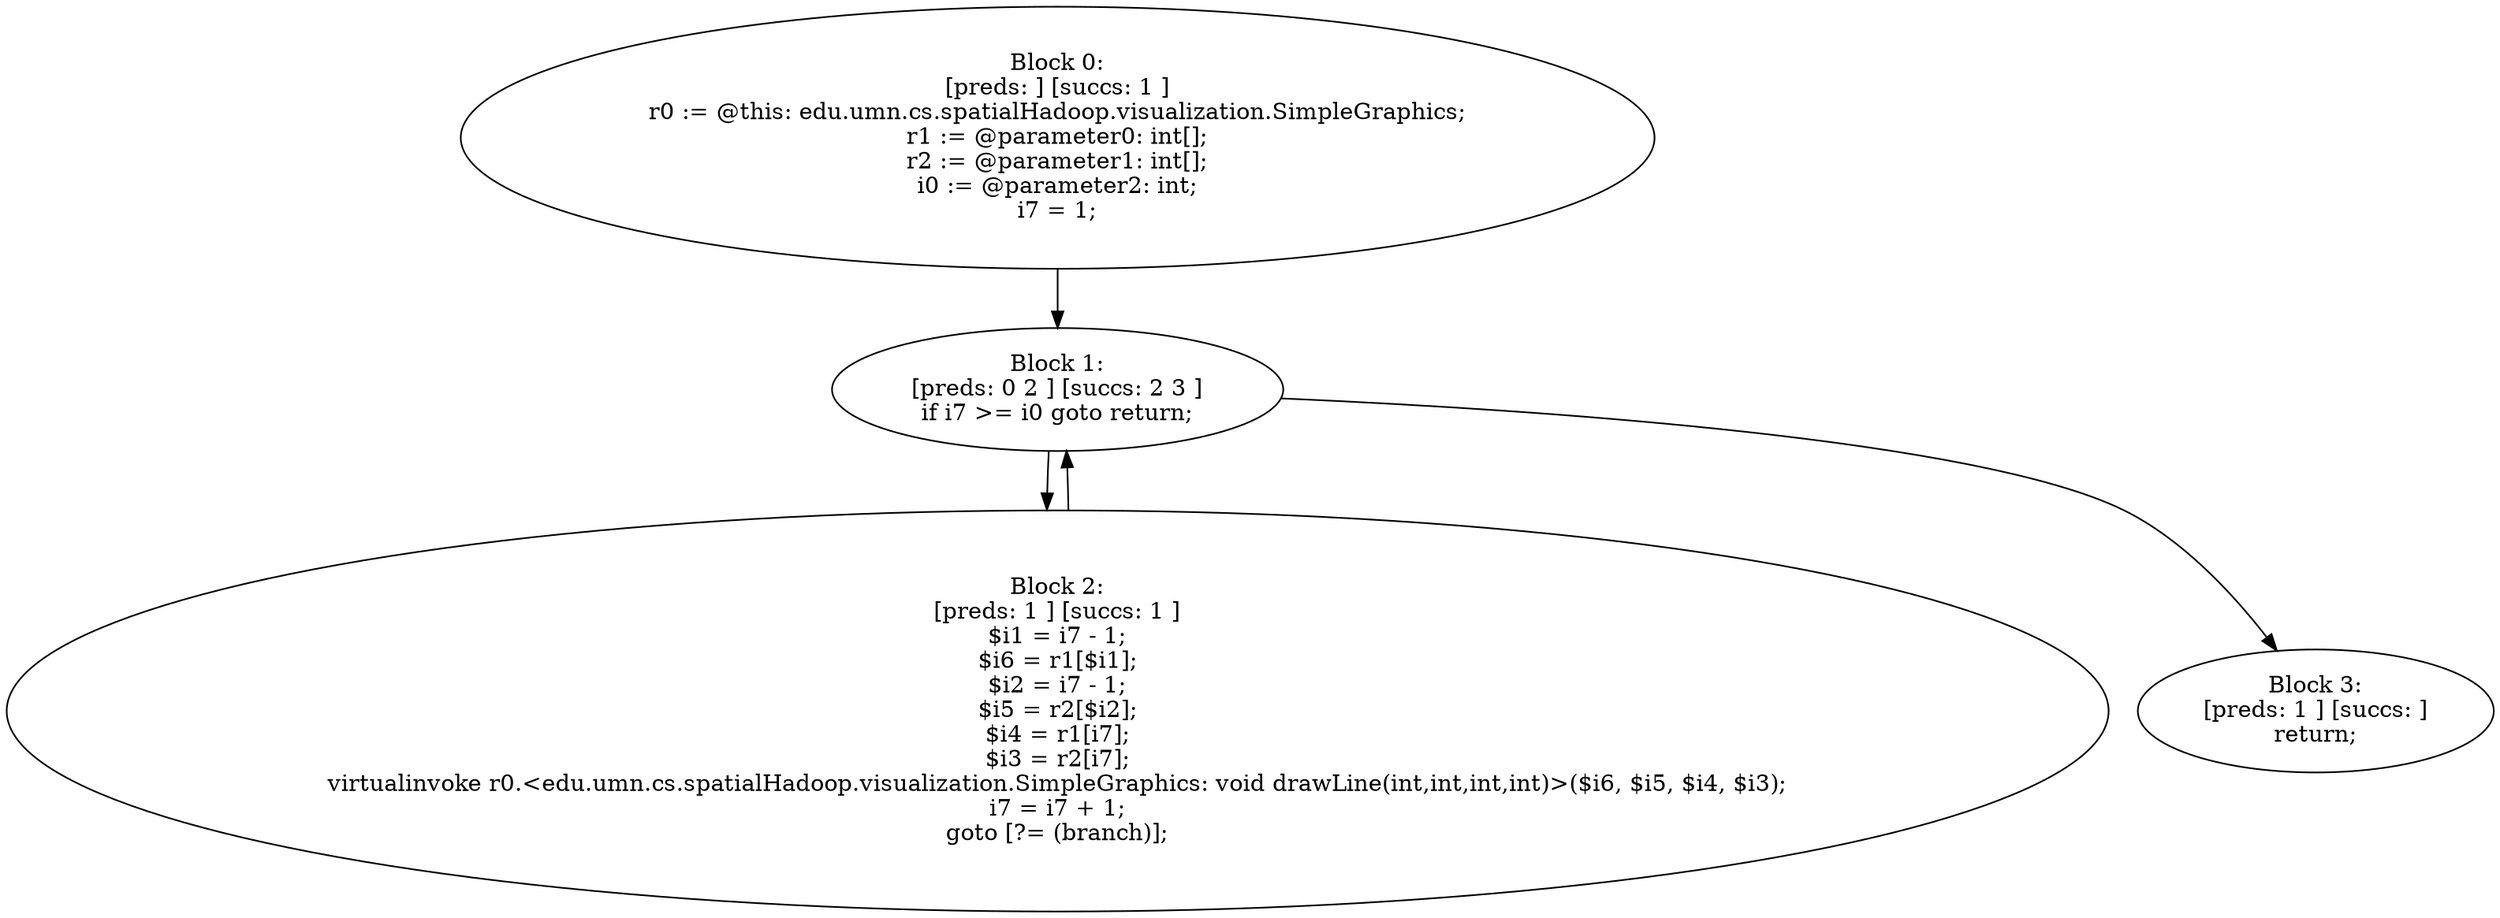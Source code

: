 digraph "unitGraph" {
    "Block 0:
[preds: ] [succs: 1 ]
r0 := @this: edu.umn.cs.spatialHadoop.visualization.SimpleGraphics;
r1 := @parameter0: int[];
r2 := @parameter1: int[];
i0 := @parameter2: int;
i7 = 1;
"
    "Block 1:
[preds: 0 2 ] [succs: 2 3 ]
if i7 >= i0 goto return;
"
    "Block 2:
[preds: 1 ] [succs: 1 ]
$i1 = i7 - 1;
$i6 = r1[$i1];
$i2 = i7 - 1;
$i5 = r2[$i2];
$i4 = r1[i7];
$i3 = r2[i7];
virtualinvoke r0.<edu.umn.cs.spatialHadoop.visualization.SimpleGraphics: void drawLine(int,int,int,int)>($i6, $i5, $i4, $i3);
i7 = i7 + 1;
goto [?= (branch)];
"
    "Block 3:
[preds: 1 ] [succs: ]
return;
"
    "Block 0:
[preds: ] [succs: 1 ]
r0 := @this: edu.umn.cs.spatialHadoop.visualization.SimpleGraphics;
r1 := @parameter0: int[];
r2 := @parameter1: int[];
i0 := @parameter2: int;
i7 = 1;
"->"Block 1:
[preds: 0 2 ] [succs: 2 3 ]
if i7 >= i0 goto return;
";
    "Block 1:
[preds: 0 2 ] [succs: 2 3 ]
if i7 >= i0 goto return;
"->"Block 2:
[preds: 1 ] [succs: 1 ]
$i1 = i7 - 1;
$i6 = r1[$i1];
$i2 = i7 - 1;
$i5 = r2[$i2];
$i4 = r1[i7];
$i3 = r2[i7];
virtualinvoke r0.<edu.umn.cs.spatialHadoop.visualization.SimpleGraphics: void drawLine(int,int,int,int)>($i6, $i5, $i4, $i3);
i7 = i7 + 1;
goto [?= (branch)];
";
    "Block 1:
[preds: 0 2 ] [succs: 2 3 ]
if i7 >= i0 goto return;
"->"Block 3:
[preds: 1 ] [succs: ]
return;
";
    "Block 2:
[preds: 1 ] [succs: 1 ]
$i1 = i7 - 1;
$i6 = r1[$i1];
$i2 = i7 - 1;
$i5 = r2[$i2];
$i4 = r1[i7];
$i3 = r2[i7];
virtualinvoke r0.<edu.umn.cs.spatialHadoop.visualization.SimpleGraphics: void drawLine(int,int,int,int)>($i6, $i5, $i4, $i3);
i7 = i7 + 1;
goto [?= (branch)];
"->"Block 1:
[preds: 0 2 ] [succs: 2 3 ]
if i7 >= i0 goto return;
";
}
